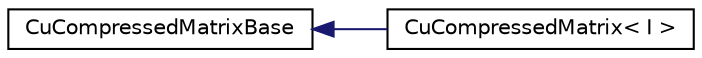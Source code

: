 digraph "Graphical Class Hierarchy"
{
  edge [fontname="Helvetica",fontsize="10",labelfontname="Helvetica",labelfontsize="10"];
  node [fontname="Helvetica",fontsize="10",shape=record];
  rankdir="LR";
  Node0 [label="CuCompressedMatrixBase",height=0.2,width=0.4,color="black", fillcolor="white", style="filled",URL="$classkaldi_1_1CuCompressedMatrixBase.html",tooltip="Class CuCompressedMatrixBase is an abstract base class that allows you to compress a matrix of type C..."];
  Node0 -> Node1 [dir="back",color="midnightblue",fontsize="10",style="solid",fontname="Helvetica"];
  Node1 [label="CuCompressedMatrix\< I \>",height=0.2,width=0.4,color="black", fillcolor="white", style="filled",URL="$classkaldi_1_1CuCompressedMatrix.html",tooltip="Class CuCompressedMatrix, templated on an integer type (expected to be one of: int8, uint8, int16, uint16), this provides a way to approximate a CuMatrix in a more memory-efficient format. "];
}
